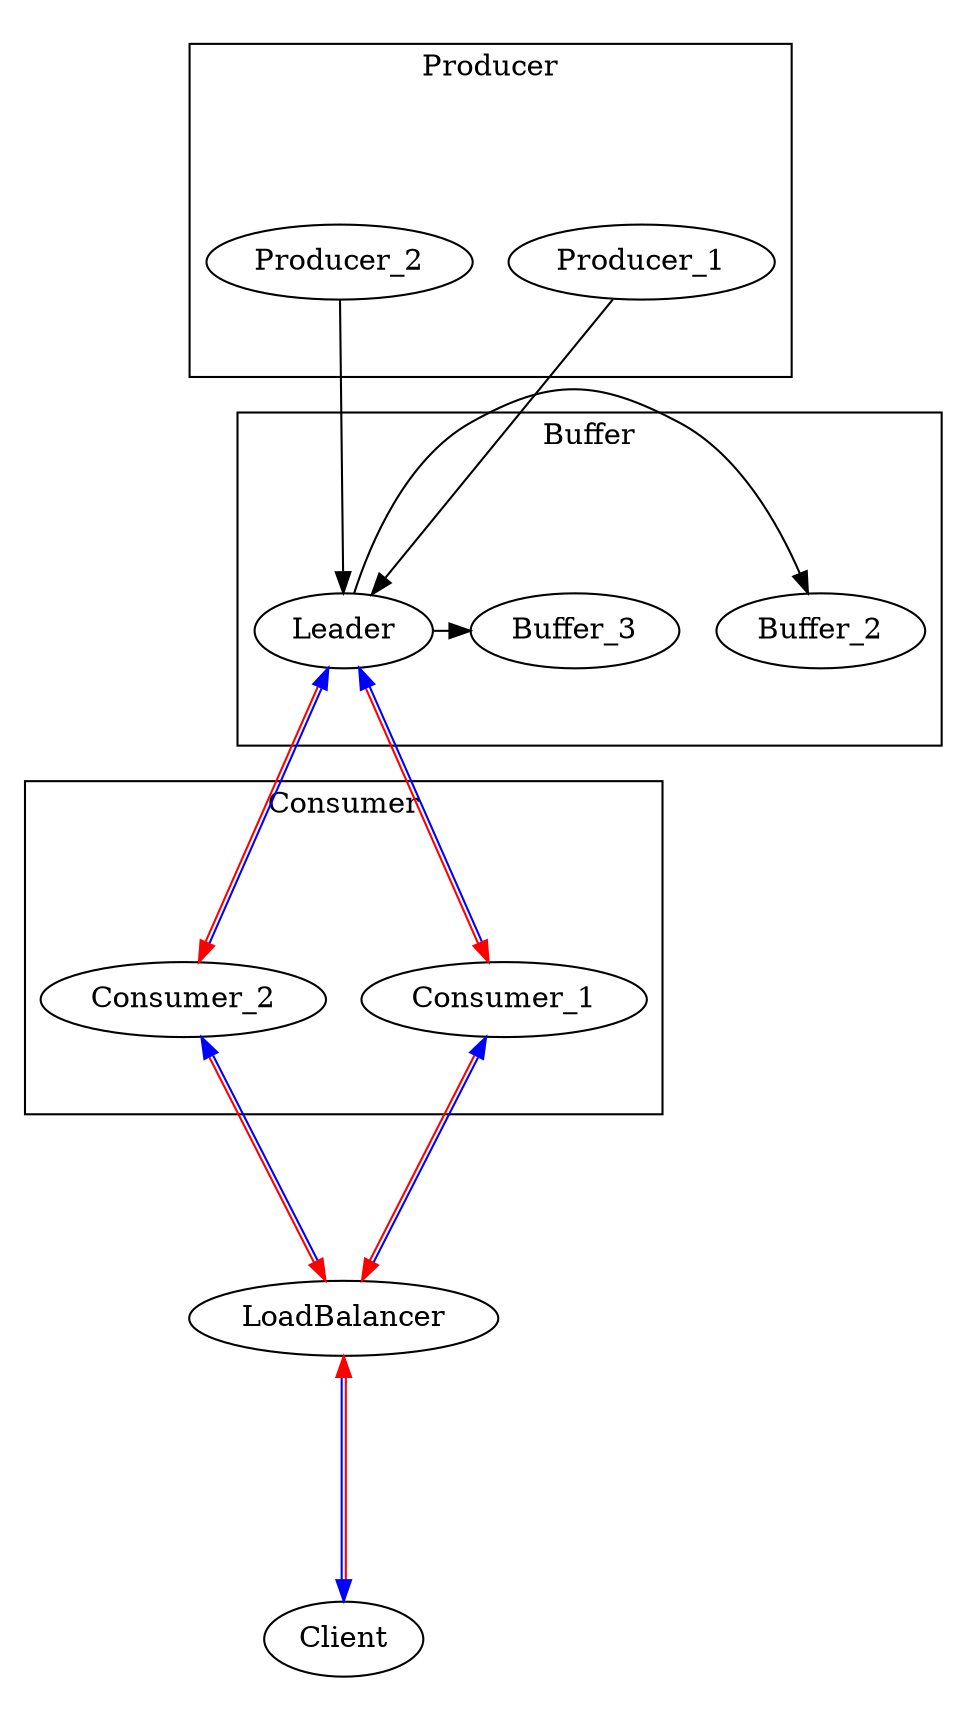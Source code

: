 digraph {

    overlap=scale
    ratio="1.8"
    compound=true;

    subgraph cluster0 {
        label="Consumer";
        Consumer_1; Consumer_2;
    }

    subgraph cluster1 {
        label="Producer";
        Producer_1; Producer_2;
    }

    subgraph cluster2 {
            label="Buffer";
            { rank = source; Buffer_1 [label="Leader"]; Buffer_2; Buffer_3; }

    }

    {Producer_1 Producer_2} -> Buffer_1
    Buffer_1 -> { Buffer_2 Buffer_3}
    Buffer_1 -> { Consumer_1 Consumer_2 } [dir=both color="red:blue"]
    { Consumer_1 Consumer_2 } -> LoadBalancer [dir=both color="red:blue"]
    { rank = sink; Client }
    Client -> LoadBalancer [dir=both color="red:blue" constraint=false]

}
